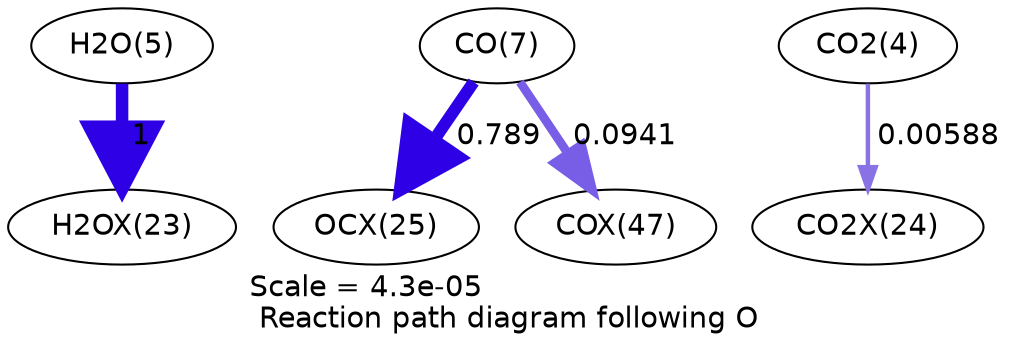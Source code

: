 digraph reaction_paths {
center=1;
s7 -> s26[fontname="Helvetica", penwidth=6, arrowsize=3, color="0.7, 1.5, 0.9"
, label=" 1"];
s9 -> s28[fontname="Helvetica", penwidth=5.82, arrowsize=2.91, color="0.7, 1.29, 0.9"
, label=" 0.789"];
s9 -> s34[fontname="Helvetica", penwidth=4.22, arrowsize=2.11, color="0.7, 0.594, 0.9"
, label=" 0.0941"];
s6 -> s27[fontname="Helvetica", penwidth=2.12, arrowsize=1.06, color="0.7, 0.506, 0.9"
, label=" 0.00588"];
s6 [ fontname="Helvetica", label="CO2(4)"];
s7 [ fontname="Helvetica", label="H2O(5)"];
s9 [ fontname="Helvetica", label="CO(7)"];
s26 [ fontname="Helvetica", label="H2OX(23)"];
s27 [ fontname="Helvetica", label="CO2X(24)"];
s28 [ fontname="Helvetica", label="OCX(25)"];
s34 [ fontname="Helvetica", label="COX(47)"];
 label = "Scale = 4.3e-05\l Reaction path diagram following O";
 fontname = "Helvetica";
}
